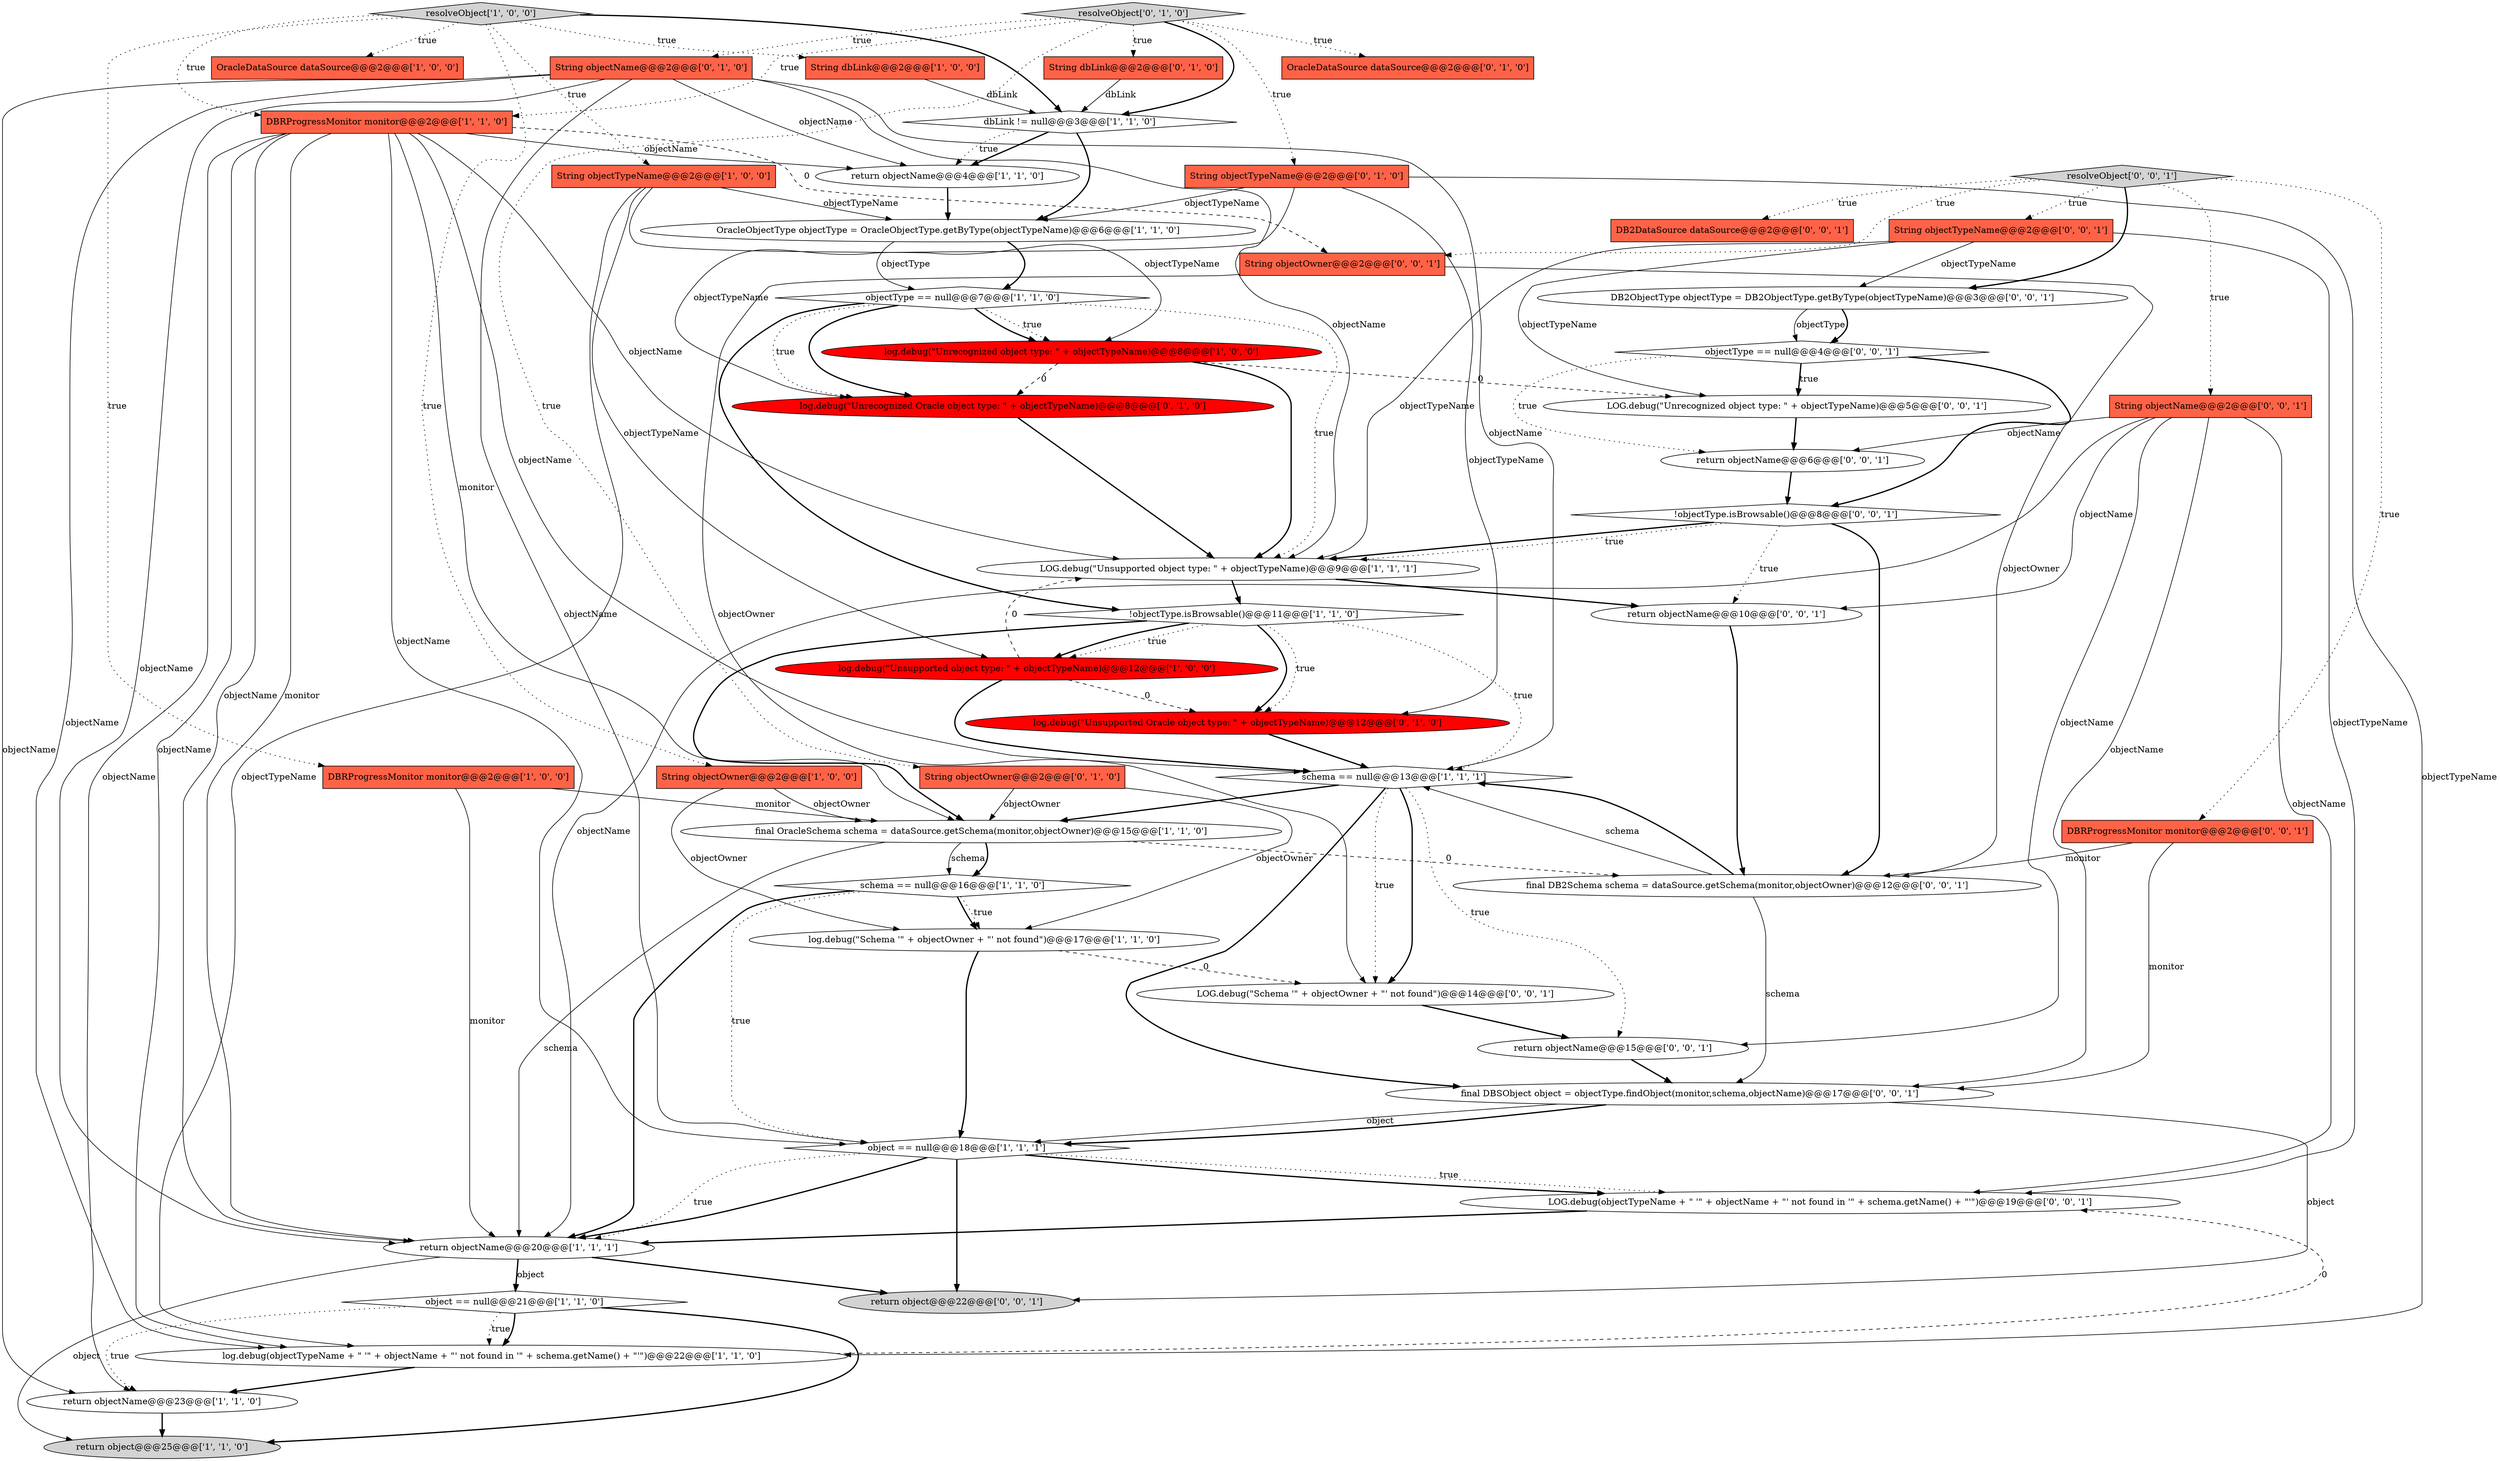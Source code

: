 digraph {
30 [style = filled, label = "String objectName@@@2@@@['0', '1', '0']", fillcolor = tomato, shape = box image = "AAA0AAABBB2BBB"];
38 [style = filled, label = "DB2DataSource dataSource@@@2@@@['0', '0', '1']", fillcolor = tomato, shape = box image = "AAA0AAABBB3BBB"];
40 [style = filled, label = "return object@@@22@@@['0', '0', '1']", fillcolor = lightgray, shape = ellipse image = "AAA0AAABBB3BBB"];
24 [style = filled, label = "log.debug(\"Unsupported object type: \" + objectTypeName)@@@12@@@['1', '0', '0']", fillcolor = red, shape = ellipse image = "AAA1AAABBB1BBB"];
4 [style = filled, label = "dbLink != null@@@3@@@['1', '1', '0']", fillcolor = white, shape = diamond image = "AAA0AAABBB1BBB"];
25 [style = filled, label = "String objectTypeName@@@2@@@['0', '1', '0']", fillcolor = tomato, shape = box image = "AAA0AAABBB2BBB"];
49 [style = filled, label = "final DBSObject object = objectType.findObject(monitor,schema,objectName)@@@17@@@['0', '0', '1']", fillcolor = white, shape = ellipse image = "AAA0AAABBB3BBB"];
29 [style = filled, label = "String objectOwner@@@2@@@['0', '1', '0']", fillcolor = tomato, shape = box image = "AAA0AAABBB2BBB"];
9 [style = filled, label = "OracleObjectType objectType = OracleObjectType.getByType(objectTypeName)@@@6@@@['1', '1', '0']", fillcolor = white, shape = ellipse image = "AAA0AAABBB1BBB"];
18 [style = filled, label = "final OracleSchema schema = dataSource.getSchema(monitor,objectOwner)@@@15@@@['1', '1', '0']", fillcolor = white, shape = ellipse image = "AAA0AAABBB1BBB"];
17 [style = filled, label = "String objectOwner@@@2@@@['1', '0', '0']", fillcolor = tomato, shape = box image = "AAA0AAABBB1BBB"];
39 [style = filled, label = "DBRProgressMonitor monitor@@@2@@@['0', '0', '1']", fillcolor = tomato, shape = box image = "AAA0AAABBB3BBB"];
44 [style = filled, label = "String objectName@@@2@@@['0', '0', '1']", fillcolor = tomato, shape = box image = "AAA0AAABBB3BBB"];
36 [style = filled, label = "LOG.debug(objectTypeName + \" '\" + objectName + \"' not found in '\" + schema.getName() + \"'\")@@@19@@@['0', '0', '1']", fillcolor = white, shape = ellipse image = "AAA0AAABBB3BBB"];
5 [style = filled, label = "schema == null@@@16@@@['1', '1', '0']", fillcolor = white, shape = diamond image = "AAA0AAABBB1BBB"];
50 [style = filled, label = "String objectOwner@@@2@@@['0', '0', '1']", fillcolor = tomato, shape = box image = "AAA0AAABBB3BBB"];
15 [style = filled, label = "String dbLink@@@2@@@['1', '0', '0']", fillcolor = tomato, shape = box image = "AAA0AAABBB1BBB"];
0 [style = filled, label = "log.debug(\"Schema '\" + objectOwner + \"' not found\")@@@17@@@['1', '1', '0']", fillcolor = white, shape = ellipse image = "AAA0AAABBB1BBB"];
42 [style = filled, label = "LOG.debug(\"Unrecognized object type: \" + objectTypeName)@@@5@@@['0', '0', '1']", fillcolor = white, shape = ellipse image = "AAA0AAABBB3BBB"];
14 [style = filled, label = "log.debug(\"Unrecognized object type: \" + objectTypeName)@@@8@@@['1', '0', '0']", fillcolor = red, shape = ellipse image = "AAA1AAABBB1BBB"];
34 [style = filled, label = "objectType == null@@@4@@@['0', '0', '1']", fillcolor = white, shape = diamond image = "AAA0AAABBB3BBB"];
22 [style = filled, label = "resolveObject['1', '0', '0']", fillcolor = lightgray, shape = diamond image = "AAA0AAABBB1BBB"];
27 [style = filled, label = "String dbLink@@@2@@@['0', '1', '0']", fillcolor = tomato, shape = box image = "AAA0AAABBB2BBB"];
33 [style = filled, label = "LOG.debug(\"Schema '\" + objectOwner + \"' not found\")@@@14@@@['0', '0', '1']", fillcolor = white, shape = ellipse image = "AAA0AAABBB3BBB"];
43 [style = filled, label = "return objectName@@@6@@@['0', '0', '1']", fillcolor = white, shape = ellipse image = "AAA0AAABBB3BBB"];
3 [style = filled, label = "object == null@@@18@@@['1', '1', '1']", fillcolor = white, shape = diamond image = "AAA0AAABBB1BBB"];
11 [style = filled, label = "!objectType.isBrowsable()@@@11@@@['1', '1', '0']", fillcolor = white, shape = diamond image = "AAA0AAABBB1BBB"];
23 [style = filled, label = "return object@@@25@@@['1', '1', '0']", fillcolor = lightgray, shape = ellipse image = "AAA0AAABBB1BBB"];
12 [style = filled, label = "String objectTypeName@@@2@@@['1', '0', '0']", fillcolor = tomato, shape = box image = "AAA0AAABBB1BBB"];
48 [style = filled, label = "!objectType.isBrowsable()@@@8@@@['0', '0', '1']", fillcolor = white, shape = diamond image = "AAA0AAABBB3BBB"];
46 [style = filled, label = "resolveObject['0', '0', '1']", fillcolor = lightgray, shape = diamond image = "AAA0AAABBB3BBB"];
47 [style = filled, label = "final DB2Schema schema = dataSource.getSchema(monitor,objectOwner)@@@12@@@['0', '0', '1']", fillcolor = white, shape = ellipse image = "AAA0AAABBB3BBB"];
28 [style = filled, label = "resolveObject['0', '1', '0']", fillcolor = lightgray, shape = diamond image = "AAA0AAABBB2BBB"];
31 [style = filled, label = "log.debug(\"Unrecognized Oracle object type: \" + objectTypeName)@@@8@@@['0', '1', '0']", fillcolor = red, shape = ellipse image = "AAA1AAABBB2BBB"];
6 [style = filled, label = "return objectName@@@20@@@['1', '1', '1']", fillcolor = white, shape = ellipse image = "AAA0AAABBB1BBB"];
21 [style = filled, label = "log.debug(objectTypeName + \" '\" + objectName + \"' not found in '\" + schema.getName() + \"'\")@@@22@@@['1', '1', '0']", fillcolor = white, shape = ellipse image = "AAA0AAABBB1BBB"];
41 [style = filled, label = "String objectTypeName@@@2@@@['0', '0', '1']", fillcolor = tomato, shape = box image = "AAA0AAABBB3BBB"];
32 [style = filled, label = "log.debug(\"Unsupported Oracle object type: \" + objectTypeName)@@@12@@@['0', '1', '0']", fillcolor = red, shape = ellipse image = "AAA1AAABBB2BBB"];
8 [style = filled, label = "objectType == null@@@7@@@['1', '1', '0']", fillcolor = white, shape = diamond image = "AAA0AAABBB1BBB"];
10 [style = filled, label = "return objectName@@@23@@@['1', '1', '0']", fillcolor = white, shape = ellipse image = "AAA0AAABBB1BBB"];
19 [style = filled, label = "DBRProgressMonitor monitor@@@2@@@['1', '1', '0']", fillcolor = tomato, shape = box image = "AAA0AAABBB1BBB"];
1 [style = filled, label = "object == null@@@21@@@['1', '1', '0']", fillcolor = white, shape = diamond image = "AAA0AAABBB1BBB"];
13 [style = filled, label = "DBRProgressMonitor monitor@@@2@@@['1', '0', '0']", fillcolor = tomato, shape = box image = "AAA0AAABBB1BBB"];
37 [style = filled, label = "DB2ObjectType objectType = DB2ObjectType.getByType(objectTypeName)@@@3@@@['0', '0', '1']", fillcolor = white, shape = ellipse image = "AAA0AAABBB3BBB"];
2 [style = filled, label = "schema == null@@@13@@@['1', '1', '1']", fillcolor = white, shape = diamond image = "AAA0AAABBB1BBB"];
16 [style = filled, label = "LOG.debug(\"Unsupported object type: \" + objectTypeName)@@@9@@@['1', '1', '1']", fillcolor = white, shape = ellipse image = "AAA0AAABBB1BBB"];
45 [style = filled, label = "return objectName@@@10@@@['0', '0', '1']", fillcolor = white, shape = ellipse image = "AAA0AAABBB3BBB"];
20 [style = filled, label = "return objectName@@@4@@@['1', '1', '0']", fillcolor = white, shape = ellipse image = "AAA0AAABBB1BBB"];
7 [style = filled, label = "OracleDataSource dataSource@@@2@@@['1', '0', '0']", fillcolor = tomato, shape = box image = "AAA0AAABBB1BBB"];
26 [style = filled, label = "OracleDataSource dataSource@@@2@@@['0', '1', '0']", fillcolor = tomato, shape = box image = "AAA0AAABBB2BBB"];
35 [style = filled, label = "return objectName@@@15@@@['0', '0', '1']", fillcolor = white, shape = ellipse image = "AAA0AAABBB3BBB"];
18->6 [style = solid, label="schema"];
21->10 [style = bold, label=""];
19->18 [style = solid, label="monitor"];
20->9 [style = bold, label=""];
39->49 [style = solid, label="monitor"];
28->25 [style = dotted, label="true"];
8->16 [style = dotted, label="true"];
1->21 [style = dotted, label="true"];
28->19 [style = dotted, label="true"];
3->6 [style = dotted, label="true"];
1->23 [style = bold, label=""];
22->4 [style = bold, label=""];
28->30 [style = dotted, label="true"];
34->43 [style = dotted, label="true"];
3->36 [style = bold, label=""];
11->2 [style = dotted, label="true"];
13->6 [style = solid, label="monitor"];
5->0 [style = bold, label=""];
2->49 [style = bold, label=""];
1->21 [style = bold, label=""];
12->9 [style = solid, label="objectTypeName"];
27->4 [style = solid, label="dbLink"];
44->6 [style = solid, label="objectName"];
28->27 [style = dotted, label="true"];
8->11 [style = bold, label=""];
30->21 [style = solid, label="objectName"];
8->31 [style = dotted, label="true"];
39->47 [style = solid, label="monitor"];
14->16 [style = bold, label=""];
0->3 [style = bold, label=""];
37->34 [style = solid, label="objectType"];
36->6 [style = bold, label=""];
22->19 [style = dotted, label="true"];
49->3 [style = solid, label="object"];
34->48 [style = bold, label=""];
16->45 [style = bold, label=""];
9->8 [style = solid, label="objectType"];
22->7 [style = dotted, label="true"];
19->2 [style = solid, label="objectName"];
41->37 [style = solid, label="objectTypeName"];
29->18 [style = solid, label="objectOwner"];
2->18 [style = bold, label=""];
34->42 [style = bold, label=""];
5->3 [style = dotted, label="true"];
9->8 [style = bold, label=""];
25->31 [style = solid, label="objectTypeName"];
46->37 [style = bold, label=""];
21->36 [style = dashed, label="0"];
11->18 [style = bold, label=""];
41->16 [style = solid, label="objectTypeName"];
30->6 [style = solid, label="objectName"];
24->32 [style = dashed, label="0"];
44->49 [style = solid, label="objectName"];
28->29 [style = dotted, label="true"];
6->23 [style = solid, label="object"];
5->6 [style = bold, label=""];
0->33 [style = dashed, label="0"];
8->14 [style = dotted, label="true"];
48->16 [style = bold, label=""];
44->36 [style = solid, label="objectName"];
22->13 [style = dotted, label="true"];
47->2 [style = bold, label=""];
14->42 [style = dashed, label="0"];
18->5 [style = solid, label="schema"];
2->33 [style = bold, label=""];
49->3 [style = bold, label=""];
41->42 [style = solid, label="objectTypeName"];
11->24 [style = dotted, label="true"];
14->31 [style = dashed, label="0"];
4->9 [style = bold, label=""];
1->10 [style = dotted, label="true"];
50->33 [style = solid, label="objectOwner"];
8->31 [style = bold, label=""];
48->16 [style = dotted, label="true"];
19->21 [style = solid, label="objectName"];
8->14 [style = bold, label=""];
3->6 [style = bold, label=""];
35->49 [style = bold, label=""];
11->32 [style = bold, label=""];
5->0 [style = dotted, label="true"];
19->16 [style = solid, label="objectName"];
48->45 [style = dotted, label="true"];
11->24 [style = bold, label=""];
6->1 [style = bold, label=""];
47->2 [style = solid, label="schema"];
10->23 [style = bold, label=""];
44->45 [style = solid, label="objectName"];
25->32 [style = solid, label="objectTypeName"];
46->50 [style = dotted, label="true"];
4->20 [style = bold, label=""];
2->35 [style = dotted, label="true"];
30->10 [style = solid, label="objectName"];
19->50 [style = dashed, label="0"];
41->36 [style = solid, label="objectTypeName"];
12->21 [style = solid, label="objectTypeName"];
19->6 [style = solid, label="monitor"];
44->43 [style = solid, label="objectName"];
46->38 [style = dotted, label="true"];
22->15 [style = dotted, label="true"];
30->20 [style = solid, label="objectName"];
47->49 [style = solid, label="schema"];
11->32 [style = dotted, label="true"];
44->35 [style = solid, label="objectName"];
33->35 [style = bold, label=""];
18->47 [style = dashed, label="0"];
19->6 [style = solid, label="objectName"];
29->0 [style = solid, label="objectOwner"];
16->11 [style = bold, label=""];
19->20 [style = solid, label="objectName"];
42->43 [style = bold, label=""];
24->2 [style = bold, label=""];
3->40 [style = bold, label=""];
30->16 [style = solid, label="objectName"];
31->16 [style = bold, label=""];
3->36 [style = dotted, label="true"];
43->48 [style = bold, label=""];
4->20 [style = dotted, label="true"];
12->14 [style = solid, label="objectTypeName"];
46->44 [style = dotted, label="true"];
30->2 [style = solid, label="objectName"];
30->3 [style = solid, label="objectName"];
46->41 [style = dotted, label="true"];
24->16 [style = dashed, label="0"];
32->2 [style = bold, label=""];
22->12 [style = dotted, label="true"];
6->1 [style = solid, label="object"];
15->4 [style = solid, label="dbLink"];
50->47 [style = solid, label="objectOwner"];
25->9 [style = solid, label="objectTypeName"];
49->40 [style = solid, label="object"];
34->42 [style = dotted, label="true"];
2->33 [style = dotted, label="true"];
48->47 [style = bold, label=""];
6->40 [style = bold, label=""];
18->5 [style = bold, label=""];
28->26 [style = dotted, label="true"];
37->34 [style = bold, label=""];
45->47 [style = bold, label=""];
46->39 [style = dotted, label="true"];
13->18 [style = solid, label="monitor"];
17->18 [style = solid, label="objectOwner"];
22->17 [style = dotted, label="true"];
12->24 [style = solid, label="objectTypeName"];
17->0 [style = solid, label="objectOwner"];
19->3 [style = solid, label="objectName"];
25->21 [style = solid, label="objectTypeName"];
28->4 [style = bold, label=""];
19->10 [style = solid, label="objectName"];
}
